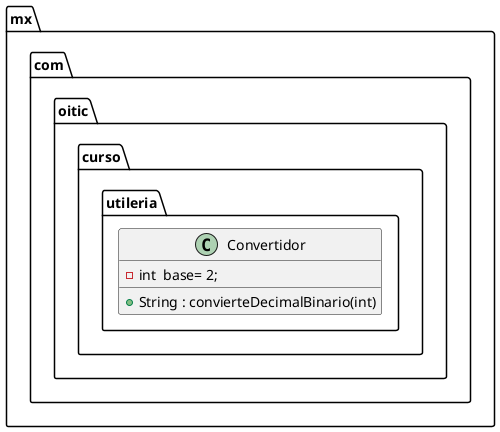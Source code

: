@startuml

package mx.com.oitic.curso.utileria{


class Convertidor
{
- int  base= 2;

+ String : convierteDecimalBinario(int)

}



}


@enduml
